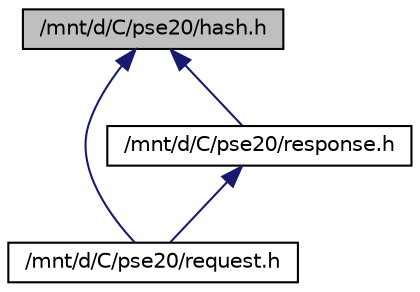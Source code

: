 digraph "/mnt/d/C/pse20/hash.h"
{
  edge [fontname="Helvetica",fontsize="10",labelfontname="Helvetica",labelfontsize="10"];
  node [fontname="Helvetica",fontsize="10",shape=record];
  Node7 [label="/mnt/d/C/pse20/hash.h",height=0.2,width=0.4,color="black", fillcolor="grey75", style="filled", fontcolor="black"];
  Node7 -> Node8 [dir="back",color="midnightblue",fontsize="10",style="solid",fontname="Helvetica"];
  Node8 [label="/mnt/d/C/pse20/request.h",height=0.2,width=0.4,color="black", fillcolor="white", style="filled",URL="$request_8h_source.html"];
  Node7 -> Node9 [dir="back",color="midnightblue",fontsize="10",style="solid",fontname="Helvetica"];
  Node9 [label="/mnt/d/C/pse20/response.h",height=0.2,width=0.4,color="black", fillcolor="white", style="filled",URL="$response_8h.html"];
  Node9 -> Node8 [dir="back",color="midnightblue",fontsize="10",style="solid",fontname="Helvetica"];
}
